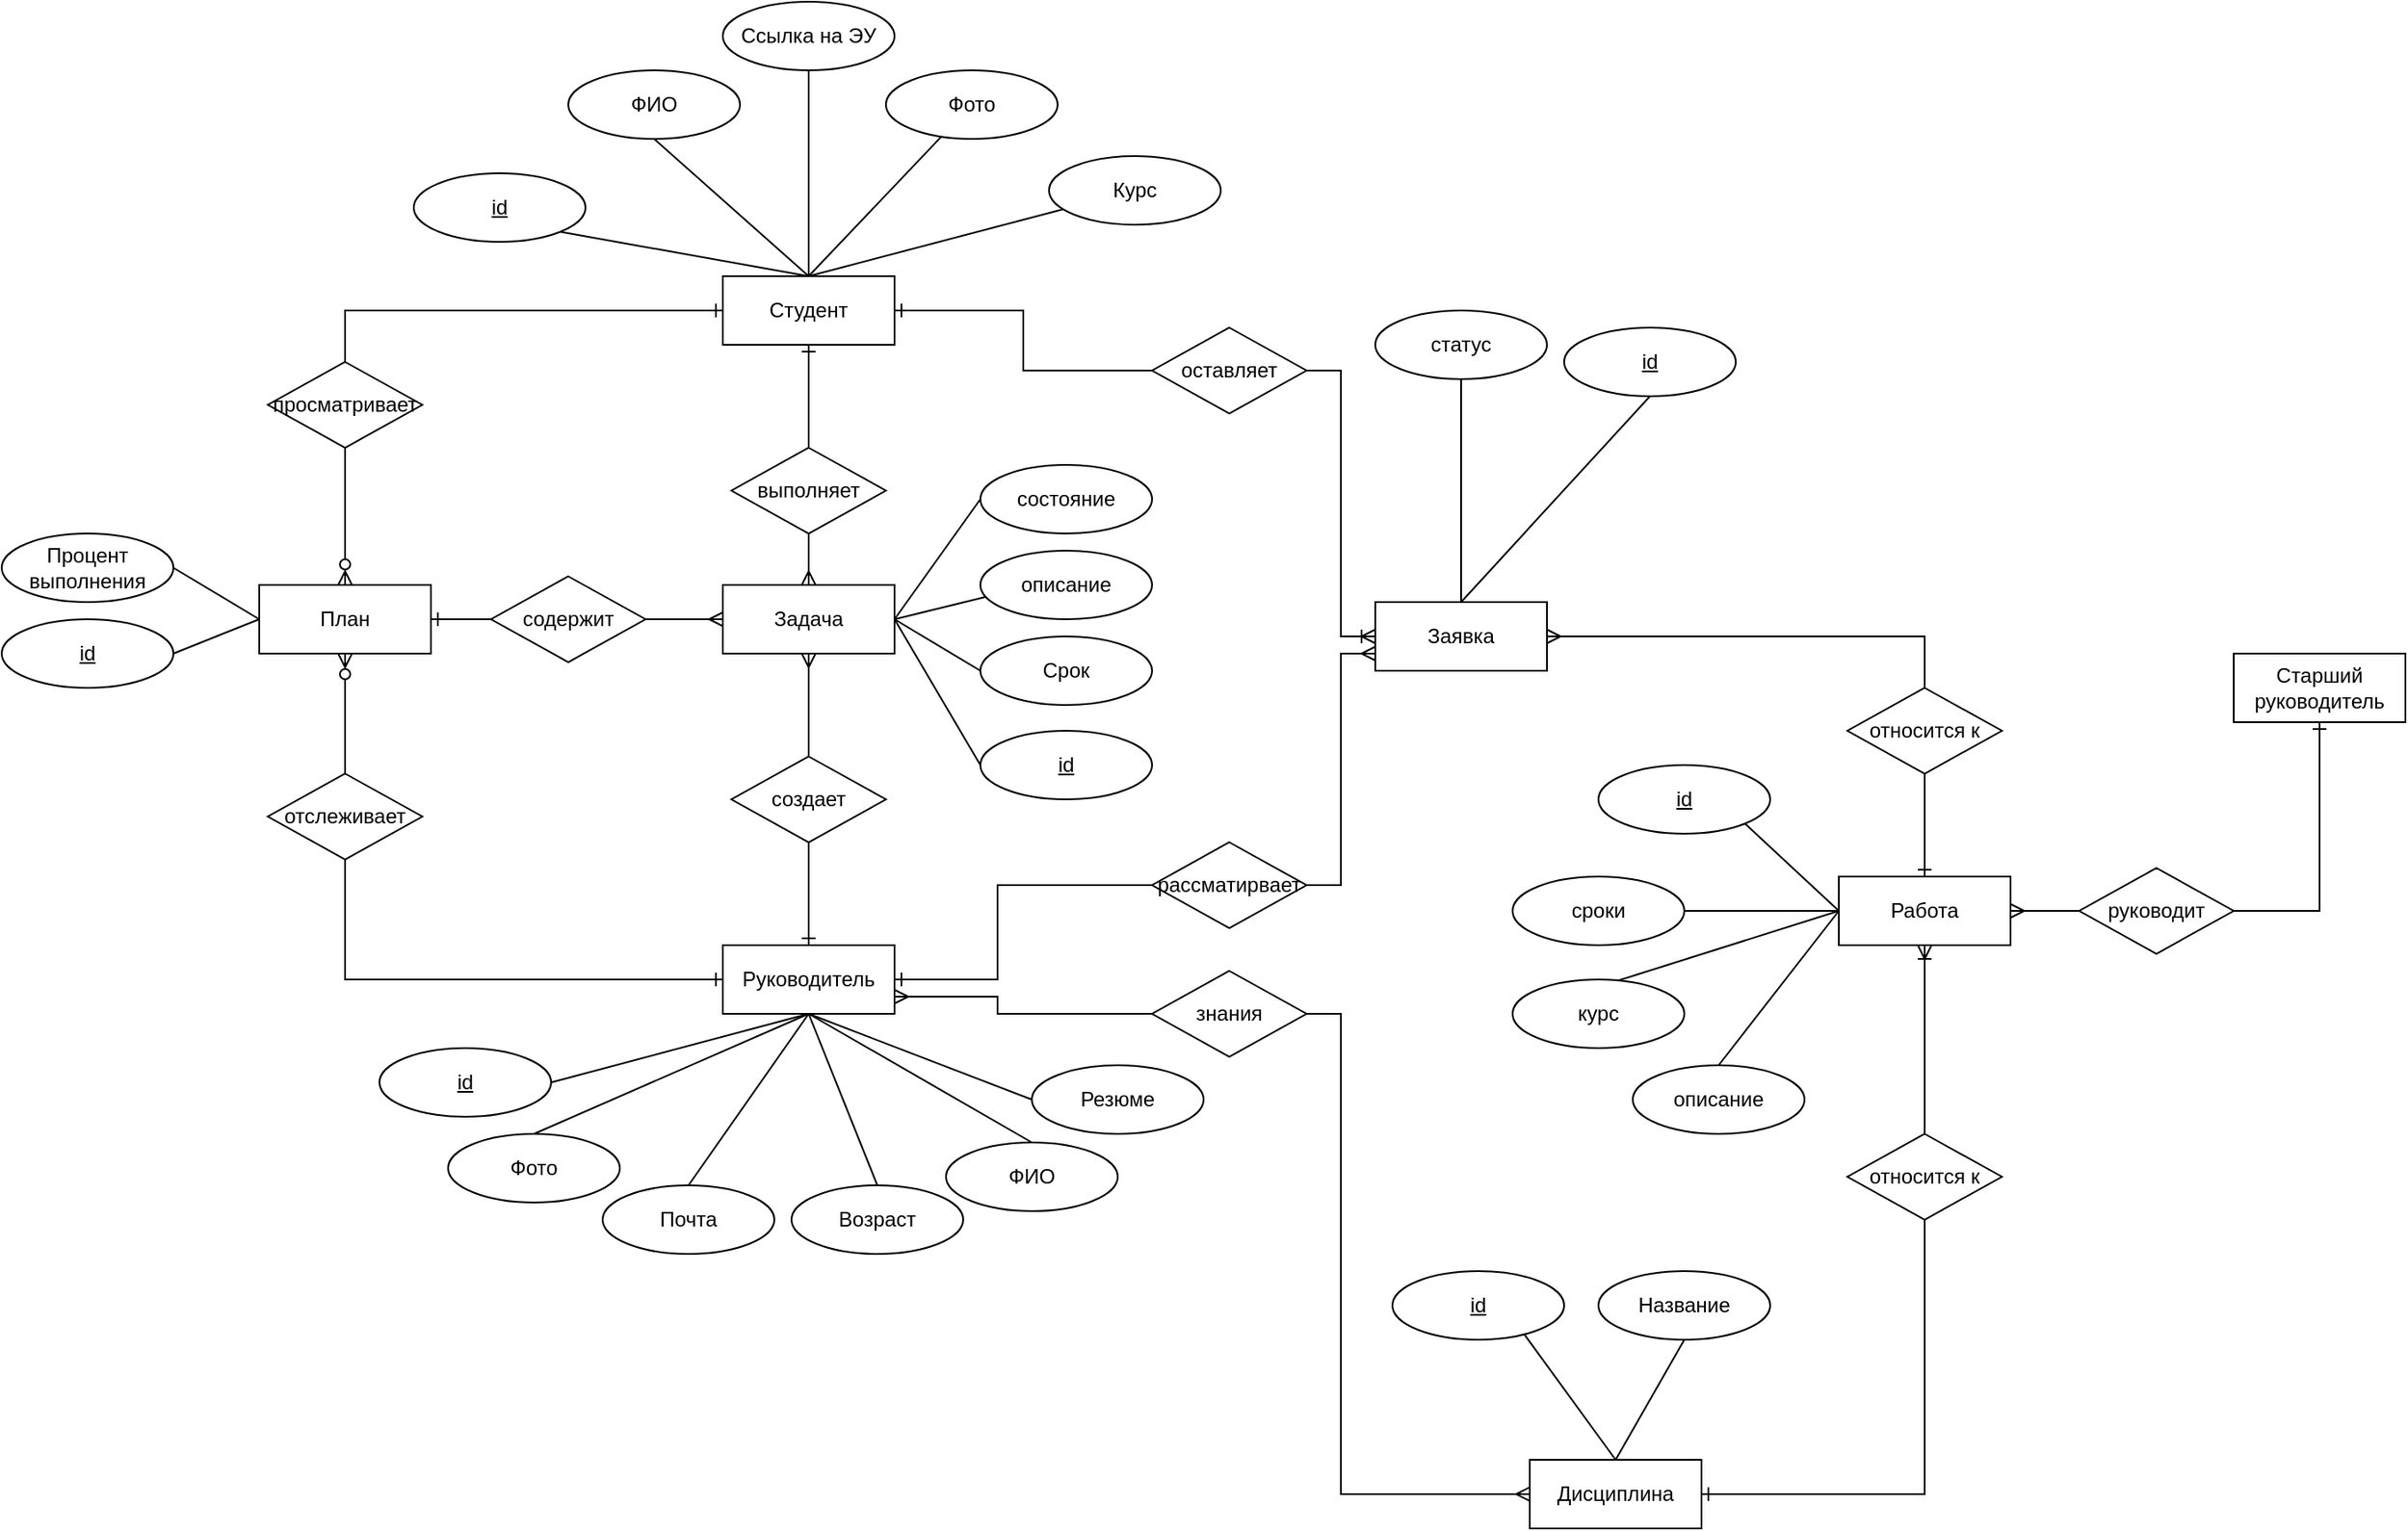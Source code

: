 <mxfile version="20.4.1" type="device"><diagram id="R2lEEEUBdFMjLlhIrx00" name="Page-1"><mxGraphModel dx="1833" dy="529" grid="1" gridSize="10" guides="1" tooltips="1" connect="1" arrows="1" fold="1" page="1" pageScale="1" pageWidth="850" pageHeight="1100" math="0" shadow="0" extFonts="Permanent Marker^https://fonts.googleapis.com/css?family=Permanent+Marker"><root><mxCell id="0"/><mxCell id="1" parent="0"/><mxCell id="U20FG_ECyOCE9orLA3oo-28" style="rounded=0;orthogonalLoop=1;jettySize=auto;html=1;exitX=0.5;exitY=0;exitDx=0;exitDy=0;endArrow=none;endFill=0;" parent="1" source="U20FG_ECyOCE9orLA3oo-1" target="U20FG_ECyOCE9orLA3oo-9" edge="1"><mxGeometry relative="1" as="geometry"/></mxCell><mxCell id="U20FG_ECyOCE9orLA3oo-31" style="shape=connector;rounded=0;orthogonalLoop=1;jettySize=auto;html=1;exitX=0.5;exitY=0;exitDx=0;exitDy=0;labelBackgroundColor=default;fontFamily=Helvetica;fontSize=11;fontColor=default;endArrow=none;endFill=0;strokeColor=default;" parent="1" source="U20FG_ECyOCE9orLA3oo-1" target="U20FG_ECyOCE9orLA3oo-15" edge="1"><mxGeometry relative="1" as="geometry"/></mxCell><mxCell id="U20FG_ECyOCE9orLA3oo-32" style="shape=connector;rounded=0;orthogonalLoop=1;jettySize=auto;html=1;exitX=0.5;exitY=0;exitDx=0;exitDy=0;entryX=0.5;entryY=1;entryDx=0;entryDy=0;labelBackgroundColor=default;fontFamily=Helvetica;fontSize=11;fontColor=default;endArrow=none;endFill=0;strokeColor=default;" parent="1" source="U20FG_ECyOCE9orLA3oo-1" target="U20FG_ECyOCE9orLA3oo-10" edge="1"><mxGeometry relative="1" as="geometry"/></mxCell><mxCell id="U20FG_ECyOCE9orLA3oo-33" style="shape=connector;rounded=0;orthogonalLoop=1;jettySize=auto;html=1;exitX=0.5;exitY=0;exitDx=0;exitDy=0;entryX=1;entryY=1;entryDx=0;entryDy=0;labelBackgroundColor=default;fontFamily=Helvetica;fontSize=11;fontColor=default;endArrow=none;endFill=0;strokeColor=default;" parent="1" source="U20FG_ECyOCE9orLA3oo-1" target="U20FG_ECyOCE9orLA3oo-7" edge="1"><mxGeometry relative="1" as="geometry"/></mxCell><mxCell id="x06Qnozchg4ZHrSEss-6-21" style="edgeStyle=orthogonalEdgeStyle;shape=connector;rounded=0;orthogonalLoop=1;jettySize=auto;html=1;exitX=0.5;exitY=1;exitDx=0;exitDy=0;entryX=0.5;entryY=0;entryDx=0;entryDy=0;labelBackgroundColor=default;fontFamily=Helvetica;fontSize=11;fontColor=default;startArrow=none;startFill=0;endArrow=ERmany;endFill=0;strokeColor=default;" parent="1" source="x06Qnozchg4ZHrSEss-6-23" target="x06Qnozchg4ZHrSEss-6-17" edge="1"><mxGeometry relative="1" as="geometry"/></mxCell><mxCell id="U20FG_ECyOCE9orLA3oo-1" value="Студент" style="whiteSpace=wrap;html=1;align=center;" parent="1" vertex="1"><mxGeometry x="280" y="180" width="100" height="40" as="geometry"/></mxCell><mxCell id="U20FG_ECyOCE9orLA3oo-7" value="id" style="ellipse;whiteSpace=wrap;html=1;align=center;fontStyle=4;" parent="1" vertex="1"><mxGeometry x="100" y="120" width="100" height="40" as="geometry"/></mxCell><mxCell id="U20FG_ECyOCE9orLA3oo-9" value="Фото" style="ellipse;whiteSpace=wrap;html=1;align=center;" parent="1" vertex="1"><mxGeometry x="375" y="60" width="100" height="40" as="geometry"/></mxCell><mxCell id="U20FG_ECyOCE9orLA3oo-10" value="ФИО" style="ellipse;whiteSpace=wrap;html=1;align=center;" parent="1" vertex="1"><mxGeometry x="190" y="60" width="100" height="40" as="geometry"/></mxCell><mxCell id="U20FG_ECyOCE9orLA3oo-45" style="edgeStyle=orthogonalEdgeStyle;shape=connector;rounded=0;orthogonalLoop=1;jettySize=auto;html=1;exitX=1;exitY=0.5;exitDx=0;exitDy=0;entryX=0;entryY=0.75;entryDx=0;entryDy=0;labelBackgroundColor=default;fontFamily=Helvetica;fontSize=11;fontColor=default;startArrow=none;startFill=0;endArrow=ERmany;endFill=0;strokeColor=default;" parent="1" source="U20FG_ECyOCE9orLA3oo-46" target="U20FG_ECyOCE9orLA3oo-17" edge="1"><mxGeometry relative="1" as="geometry"/></mxCell><mxCell id="x06Qnozchg4ZHrSEss-6-11" style="edgeStyle=orthogonalEdgeStyle;shape=connector;rounded=0;orthogonalLoop=1;jettySize=auto;html=1;exitX=0.5;exitY=0;exitDx=0;exitDy=0;labelBackgroundColor=default;fontFamily=Helvetica;fontSize=11;fontColor=default;endArrow=ERzeroToMany;endFill=0;strokeColor=default;entryX=0.5;entryY=1;entryDx=0;entryDy=0;startArrow=none;" parent="1" source="x06Qnozchg4ZHrSEss-6-12" target="x06Qnozchg4ZHrSEss-6-10" edge="1"><mxGeometry relative="1" as="geometry"><mxPoint x="50" y="480" as="targetPoint"/></mxGeometry></mxCell><mxCell id="x06Qnozchg4ZHrSEss-6-18" style="edgeStyle=orthogonalEdgeStyle;shape=connector;rounded=0;orthogonalLoop=1;jettySize=auto;html=1;exitX=0.5;exitY=0;exitDx=0;exitDy=0;entryX=0.5;entryY=1;entryDx=0;entryDy=0;labelBackgroundColor=default;fontFamily=Helvetica;fontSize=11;fontColor=default;startArrow=none;startFill=0;endArrow=ERmany;endFill=0;strokeColor=default;" parent="1" source="x06Qnozchg4ZHrSEss-6-19" target="x06Qnozchg4ZHrSEss-6-17" edge="1"><mxGeometry relative="1" as="geometry"/></mxCell><mxCell id="x06Qnozchg4ZHrSEss-6-47" style="edgeStyle=orthogonalEdgeStyle;shape=connector;rounded=0;orthogonalLoop=1;jettySize=auto;html=1;exitX=1;exitY=0.5;exitDx=0;exitDy=0;entryX=0;entryY=0.5;entryDx=0;entryDy=0;labelBackgroundColor=default;fontFamily=Helvetica;fontSize=11;fontColor=default;startArrow=none;startFill=0;endArrow=ERmany;endFill=0;strokeColor=default;" parent="1" source="x06Qnozchg4ZHrSEss-6-48" target="U20FG_ECyOCE9orLA3oo-19" edge="1"><mxGeometry relative="1" as="geometry"><Array as="points"><mxPoint x="640" y="610"/><mxPoint x="640" y="890"/></Array></mxGeometry></mxCell><mxCell id="U20FG_ECyOCE9orLA3oo-12" value="Руководитель" style="whiteSpace=wrap;html=1;align=center;" parent="1" vertex="1"><mxGeometry x="280" y="570" width="100" height="40" as="geometry"/></mxCell><mxCell id="U20FG_ECyOCE9orLA3oo-13" value="Возраст" style="ellipse;whiteSpace=wrap;html=1;align=center;" parent="1" vertex="1"><mxGeometry x="320" y="710" width="100" height="40" as="geometry"/></mxCell><mxCell id="U20FG_ECyOCE9orLA3oo-14" value="ФИО" style="ellipse;whiteSpace=wrap;html=1;align=center;" parent="1" vertex="1"><mxGeometry x="410" y="685" width="100" height="40" as="geometry"/></mxCell><mxCell id="U20FG_ECyOCE9orLA3oo-15" value="Курс" style="ellipse;whiteSpace=wrap;html=1;align=center;" parent="1" vertex="1"><mxGeometry x="470" y="110" width="100" height="40" as="geometry"/></mxCell><mxCell id="U20FG_ECyOCE9orLA3oo-16" value="Работа" style="whiteSpace=wrap;html=1;align=center;" parent="1" vertex="1"><mxGeometry x="930" y="530" width="100" height="40" as="geometry"/></mxCell><mxCell id="x06Qnozchg4ZHrSEss-6-6" style="edgeStyle=none;shape=connector;rounded=0;orthogonalLoop=1;jettySize=auto;html=1;exitX=0.5;exitY=0;exitDx=0;exitDy=0;entryX=0.5;entryY=1;entryDx=0;entryDy=0;labelBackgroundColor=default;fontFamily=Helvetica;fontSize=11;fontColor=default;endArrow=none;endFill=0;strokeColor=default;" parent="1" source="U20FG_ECyOCE9orLA3oo-17" target="x06Qnozchg4ZHrSEss-6-4" edge="1"><mxGeometry relative="1" as="geometry"/></mxCell><mxCell id="x06Qnozchg4ZHrSEss-6-7" style="edgeStyle=none;shape=connector;rounded=0;orthogonalLoop=1;jettySize=auto;html=1;exitX=0.5;exitY=0;exitDx=0;exitDy=0;entryX=0.5;entryY=1;entryDx=0;entryDy=0;labelBackgroundColor=default;fontFamily=Helvetica;fontSize=11;fontColor=default;endArrow=none;endFill=0;strokeColor=default;" parent="1" source="U20FG_ECyOCE9orLA3oo-17" target="x06Qnozchg4ZHrSEss-6-3" edge="1"><mxGeometry relative="1" as="geometry"/></mxCell><mxCell id="U20FG_ECyOCE9orLA3oo-17" value="Заявка" style="whiteSpace=wrap;html=1;align=center;" parent="1" vertex="1"><mxGeometry x="660" y="370" width="100" height="40" as="geometry"/></mxCell><mxCell id="U20FG_ECyOCE9orLA3oo-18" value="id" style="ellipse;whiteSpace=wrap;html=1;align=center;fontStyle=4;" parent="1" vertex="1"><mxGeometry x="80" y="630" width="100" height="40" as="geometry"/></mxCell><mxCell id="U20FG_ECyOCE9orLA3oo-19" value="Дисциплина" style="whiteSpace=wrap;html=1;align=center;" parent="1" vertex="1"><mxGeometry x="750" y="870" width="100" height="40" as="geometry"/></mxCell><mxCell id="U20FG_ECyOCE9orLA3oo-21" value="относится к" style="shape=rhombus;perimeter=rhombusPerimeter;whiteSpace=wrap;html=1;align=center;" parent="1" vertex="1"><mxGeometry x="935" y="680" width="90" height="50" as="geometry"/></mxCell><mxCell id="U20FG_ECyOCE9orLA3oo-25" value="" style="edgeStyle=orthogonalEdgeStyle;fontSize=12;html=1;endArrow=ERoneToMany;rounded=0;entryX=0.5;entryY=1;entryDx=0;entryDy=0;exitX=0.5;exitY=0;exitDx=0;exitDy=0;" parent="1" source="U20FG_ECyOCE9orLA3oo-21" target="U20FG_ECyOCE9orLA3oo-16" edge="1"><mxGeometry width="100" height="100" relative="1" as="geometry"><mxPoint x="370" y="450" as="sourcePoint"/><mxPoint x="790" y="460" as="targetPoint"/></mxGeometry></mxCell><mxCell id="U20FG_ECyOCE9orLA3oo-27" value="" style="edgeStyle=orthogonalEdgeStyle;fontSize=12;html=1;endArrow=ERone;endFill=1;rounded=0;entryX=1;entryY=0.5;entryDx=0;entryDy=0;exitX=0.5;exitY=1;exitDx=0;exitDy=0;" parent="1" source="U20FG_ECyOCE9orLA3oo-21" target="U20FG_ECyOCE9orLA3oo-19" edge="1"><mxGeometry width="100" height="100" relative="1" as="geometry"><mxPoint x="980" y="470" as="sourcePoint"/><mxPoint x="470" y="350" as="targetPoint"/></mxGeometry></mxCell><mxCell id="U20FG_ECyOCE9orLA3oo-35" value="" style="edgeStyle=orthogonalEdgeStyle;fontSize=12;html=1;endArrow=ERoneToMany;rounded=0;entryX=0;entryY=0.5;entryDx=0;entryDy=0;exitX=1;exitY=0.5;exitDx=0;exitDy=0;startArrow=none;" parent="1" source="U20FG_ECyOCE9orLA3oo-38" target="U20FG_ECyOCE9orLA3oo-17" edge="1"><mxGeometry width="100" height="100" relative="1" as="geometry"><mxPoint x="455" y="530" as="sourcePoint"/><mxPoint x="395" y="385" as="targetPoint"/></mxGeometry></mxCell><mxCell id="U20FG_ECyOCE9orLA3oo-38" value="оставляет" style="shape=rhombus;perimeter=rhombusPerimeter;whiteSpace=wrap;html=1;align=center;" parent="1" vertex="1"><mxGeometry x="530" y="210" width="90" height="50" as="geometry"/></mxCell><mxCell id="U20FG_ECyOCE9orLA3oo-39" value="" style="edgeStyle=orthogonalEdgeStyle;fontSize=12;html=1;endArrow=none;rounded=0;entryX=0;entryY=0.5;entryDx=0;entryDy=0;exitX=1;exitY=0.5;exitDx=0;exitDy=0;startArrow=ERone;startFill=0;" parent="1" source="U20FG_ECyOCE9orLA3oo-1" target="U20FG_ECyOCE9orLA3oo-38" edge="1"><mxGeometry width="100" height="100" relative="1" as="geometry"><mxPoint x="380" y="200" as="sourcePoint"/><mxPoint x="530" y="330" as="targetPoint"/></mxGeometry></mxCell><mxCell id="x06Qnozchg4ZHrSEss-6-8" style="edgeStyle=orthogonalEdgeStyle;shape=connector;rounded=0;orthogonalLoop=1;jettySize=auto;html=1;exitX=0.5;exitY=1;exitDx=0;exitDy=0;entryX=0.5;entryY=0;entryDx=0;entryDy=0;labelBackgroundColor=default;fontFamily=Helvetica;fontSize=11;fontColor=default;endArrow=ERone;endFill=0;strokeColor=default;" parent="1" source="U20FG_ECyOCE9orLA3oo-43" target="U20FG_ECyOCE9orLA3oo-16" edge="1"><mxGeometry relative="1" as="geometry"/></mxCell><mxCell id="U20FG_ECyOCE9orLA3oo-43" value="относится к" style="shape=rhombus;perimeter=rhombusPerimeter;whiteSpace=wrap;html=1;align=center;" parent="1" vertex="1"><mxGeometry x="935" y="420" width="90" height="50" as="geometry"/></mxCell><mxCell id="U20FG_ECyOCE9orLA3oo-44" value="" style="edgeStyle=orthogonalEdgeStyle;shape=connector;rounded=0;orthogonalLoop=1;jettySize=auto;html=1;exitX=1;exitY=0.5;exitDx=0;exitDy=0;entryX=0.5;entryY=0;entryDx=0;entryDy=0;labelBackgroundColor=default;fontFamily=Helvetica;fontSize=11;fontColor=default;startArrow=ERmany;startFill=0;endArrow=none;endFill=0;strokeColor=default;" parent="1" source="U20FG_ECyOCE9orLA3oo-17" target="U20FG_ECyOCE9orLA3oo-43" edge="1"><mxGeometry relative="1" as="geometry"><mxPoint x="780" y="410" as="sourcePoint"/><mxPoint x="820" y="190" as="targetPoint"/></mxGeometry></mxCell><mxCell id="U20FG_ECyOCE9orLA3oo-46" value="рассматирвает" style="shape=rhombus;perimeter=rhombusPerimeter;whiteSpace=wrap;html=1;align=center;" parent="1" vertex="1"><mxGeometry x="530" y="510" width="90" height="50" as="geometry"/></mxCell><mxCell id="U20FG_ECyOCE9orLA3oo-47" value="" style="edgeStyle=orthogonalEdgeStyle;shape=connector;rounded=0;orthogonalLoop=1;jettySize=auto;html=1;exitX=1;exitY=0.5;exitDx=0;exitDy=0;entryX=0;entryY=0.5;entryDx=0;entryDy=0;labelBackgroundColor=default;fontFamily=Helvetica;fontSize=11;fontColor=default;startArrow=ERone;startFill=0;endArrow=none;endFill=0;strokeColor=default;" parent="1" source="U20FG_ECyOCE9orLA3oo-12" target="U20FG_ECyOCE9orLA3oo-46" edge="1"><mxGeometry relative="1" as="geometry"><mxPoint x="550" y="670" as="sourcePoint"/><mxPoint x="670" y="420" as="targetPoint"/><Array as="points"><mxPoint x="440" y="590"/><mxPoint x="440" y="535"/></Array></mxGeometry></mxCell><mxCell id="U20FG_ECyOCE9orLA3oo-49" style="shape=connector;rounded=0;orthogonalLoop=1;jettySize=auto;html=1;exitX=0.5;exitY=1;exitDx=0;exitDy=0;entryX=1;entryY=0.5;entryDx=0;entryDy=0;labelBackgroundColor=default;fontFamily=Helvetica;fontSize=11;fontColor=default;endArrow=none;endFill=0;strokeColor=default;" parent="1" source="U20FG_ECyOCE9orLA3oo-12" target="U20FG_ECyOCE9orLA3oo-18" edge="1"><mxGeometry relative="1" as="geometry"><mxPoint x="290" y="210" as="sourcePoint"/><mxPoint x="170" y="240" as="targetPoint"/></mxGeometry></mxCell><mxCell id="U20FG_ECyOCE9orLA3oo-50" style="shape=connector;rounded=0;orthogonalLoop=1;jettySize=auto;html=1;exitX=0.5;exitY=1;exitDx=0;exitDy=0;entryX=0.5;entryY=0;entryDx=0;entryDy=0;labelBackgroundColor=default;fontFamily=Helvetica;fontSize=11;fontColor=default;endArrow=none;endFill=0;strokeColor=default;" parent="1" source="U20FG_ECyOCE9orLA3oo-12" target="U20FG_ECyOCE9orLA3oo-13" edge="1"><mxGeometry relative="1" as="geometry"><mxPoint x="335" y="660" as="sourcePoint"/><mxPoint x="210" y="730" as="targetPoint"/></mxGeometry></mxCell><mxCell id="U20FG_ECyOCE9orLA3oo-52" style="shape=connector;rounded=0;orthogonalLoop=1;jettySize=auto;html=1;exitX=0.5;exitY=1;exitDx=0;exitDy=0;entryX=0.5;entryY=0;entryDx=0;entryDy=0;labelBackgroundColor=default;fontFamily=Helvetica;fontSize=11;fontColor=default;endArrow=none;endFill=0;strokeColor=default;" parent="1" source="U20FG_ECyOCE9orLA3oo-12" target="U20FG_ECyOCE9orLA3oo-14" edge="1"><mxGeometry relative="1" as="geometry"><mxPoint x="345" y="670" as="sourcePoint"/><mxPoint x="220" y="740" as="targetPoint"/></mxGeometry></mxCell><mxCell id="U20FG_ECyOCE9orLA3oo-58" value="id" style="ellipse;whiteSpace=wrap;html=1;align=center;fontStyle=4;" parent="1" vertex="1"><mxGeometry x="-140" y="380" width="100" height="40" as="geometry"/></mxCell><mxCell id="x06Qnozchg4ZHrSEss-6-1" value="описание" style="ellipse;whiteSpace=wrap;html=1;align=center;" parent="1" vertex="1"><mxGeometry x="810" y="640" width="100" height="40" as="geometry"/></mxCell><mxCell id="x06Qnozchg4ZHrSEss-6-2" value="описание" style="ellipse;whiteSpace=wrap;html=1;align=center;" parent="1" vertex="1"><mxGeometry x="430" y="340" width="100" height="40" as="geometry"/></mxCell><mxCell id="x06Qnozchg4ZHrSEss-6-3" value="статус" style="ellipse;whiteSpace=wrap;html=1;align=center;" parent="1" vertex="1"><mxGeometry x="660" y="200" width="100" height="40" as="geometry"/></mxCell><mxCell id="x06Qnozchg4ZHrSEss-6-4" value="id" style="ellipse;whiteSpace=wrap;html=1;align=center;fontStyle=4;" parent="1" vertex="1"><mxGeometry x="770" y="210" width="100" height="40" as="geometry"/></mxCell><mxCell id="x06Qnozchg4ZHrSEss-6-14" style="edgeStyle=orthogonalEdgeStyle;shape=connector;rounded=0;orthogonalLoop=1;jettySize=auto;html=1;entryX=0;entryY=0.5;entryDx=0;entryDy=0;labelBackgroundColor=default;fontFamily=Helvetica;fontSize=11;fontColor=default;startArrow=none;startFill=0;endArrow=ERone;endFill=0;strokeColor=default;exitX=0.5;exitY=0;exitDx=0;exitDy=0;" parent="1" source="x06Qnozchg4ZHrSEss-6-15" target="U20FG_ECyOCE9orLA3oo-1" edge="1"><mxGeometry relative="1" as="geometry"/></mxCell><mxCell id="x06Qnozchg4ZHrSEss-6-35" style="edgeStyle=orthogonalEdgeStyle;shape=connector;rounded=0;orthogonalLoop=1;jettySize=auto;html=1;exitX=1;exitY=0.5;exitDx=0;exitDy=0;entryX=0;entryY=0.5;entryDx=0;entryDy=0;labelBackgroundColor=default;fontFamily=Helvetica;fontSize=11;fontColor=default;startArrow=none;startFill=0;endArrow=ERmany;endFill=0;strokeColor=default;" parent="1" source="x06Qnozchg4ZHrSEss-6-36" target="x06Qnozchg4ZHrSEss-6-17" edge="1"><mxGeometry relative="1" as="geometry"/></mxCell><mxCell id="x06Qnozchg4ZHrSEss-6-10" value="План" style="whiteSpace=wrap;html=1;align=center;" parent="1" vertex="1"><mxGeometry x="10" y="360" width="100" height="40" as="geometry"/></mxCell><mxCell id="x06Qnozchg4ZHrSEss-6-12" value="отслеживает" style="shape=rhombus;perimeter=rhombusPerimeter;whiteSpace=wrap;html=1;align=center;" parent="1" vertex="1"><mxGeometry x="15" y="470" width="90" height="50" as="geometry"/></mxCell><mxCell id="x06Qnozchg4ZHrSEss-6-13" value="" style="edgeStyle=orthogonalEdgeStyle;shape=connector;rounded=0;orthogonalLoop=1;jettySize=auto;html=1;exitX=0;exitY=0.5;exitDx=0;exitDy=0;labelBackgroundColor=default;fontFamily=Helvetica;fontSize=11;fontColor=default;endArrow=none;endFill=0;strokeColor=default;entryX=0.5;entryY=1;entryDx=0;entryDy=0;startArrow=ERone;startFill=0;" parent="1" source="U20FG_ECyOCE9orLA3oo-12" target="x06Qnozchg4ZHrSEss-6-12" edge="1"><mxGeometry relative="1" as="geometry"><mxPoint x="60" y="400" as="targetPoint"/><mxPoint x="270" y="570" as="sourcePoint"/></mxGeometry></mxCell><mxCell id="x06Qnozchg4ZHrSEss-6-15" value="просматривает" style="shape=rhombus;perimeter=rhombusPerimeter;whiteSpace=wrap;html=1;align=center;" parent="1" vertex="1"><mxGeometry x="15" y="230" width="90" height="50" as="geometry"/></mxCell><mxCell id="x06Qnozchg4ZHrSEss-6-16" value="" style="edgeStyle=orthogonalEdgeStyle;shape=connector;rounded=0;orthogonalLoop=1;jettySize=auto;html=1;entryX=0.5;entryY=1;entryDx=0;entryDy=0;labelBackgroundColor=default;fontFamily=Helvetica;fontSize=11;fontColor=default;startArrow=ERzeroToMany;startFill=0;endArrow=none;endFill=0;strokeColor=default;exitX=0.5;exitY=0;exitDx=0;exitDy=0;" parent="1" source="x06Qnozchg4ZHrSEss-6-10" target="x06Qnozchg4ZHrSEss-6-15" edge="1"><mxGeometry relative="1" as="geometry"><mxPoint x="60" y="360" as="sourcePoint"/><mxPoint x="280" y="200" as="targetPoint"/></mxGeometry></mxCell><mxCell id="x06Qnozchg4ZHrSEss-6-17" value="Задача" style="whiteSpace=wrap;html=1;align=center;" parent="1" vertex="1"><mxGeometry x="280" y="360" width="100" height="40" as="geometry"/></mxCell><mxCell id="x06Qnozchg4ZHrSEss-6-19" value="создает" style="shape=rhombus;perimeter=rhombusPerimeter;whiteSpace=wrap;html=1;align=center;" parent="1" vertex="1"><mxGeometry x="285" y="460" width="90" height="50" as="geometry"/></mxCell><mxCell id="x06Qnozchg4ZHrSEss-6-20" value="" style="edgeStyle=orthogonalEdgeStyle;shape=connector;rounded=0;orthogonalLoop=1;jettySize=auto;html=1;exitX=0.5;exitY=0;exitDx=0;exitDy=0;entryX=0.5;entryY=1;entryDx=0;entryDy=0;labelBackgroundColor=default;fontFamily=Helvetica;fontSize=11;fontColor=default;startArrow=ERone;startFill=0;endArrow=none;endFill=0;strokeColor=default;" parent="1" source="U20FG_ECyOCE9orLA3oo-12" target="x06Qnozchg4ZHrSEss-6-19" edge="1"><mxGeometry relative="1" as="geometry"><mxPoint x="320" y="550" as="sourcePoint"/><mxPoint x="290" y="410" as="targetPoint"/></mxGeometry></mxCell><mxCell id="x06Qnozchg4ZHrSEss-6-23" value="выполняет" style="shape=rhombus;perimeter=rhombusPerimeter;whiteSpace=wrap;html=1;align=center;" parent="1" vertex="1"><mxGeometry x="285" y="280" width="90" height="50" as="geometry"/></mxCell><mxCell id="x06Qnozchg4ZHrSEss-6-24" value="" style="edgeStyle=orthogonalEdgeStyle;shape=connector;rounded=0;orthogonalLoop=1;jettySize=auto;html=1;exitX=0.5;exitY=1;exitDx=0;exitDy=0;entryX=0.5;entryY=0;entryDx=0;entryDy=0;labelBackgroundColor=default;fontFamily=Helvetica;fontSize=11;fontColor=default;startArrow=ERone;startFill=0;endArrow=none;endFill=0;strokeColor=default;" parent="1" source="U20FG_ECyOCE9orLA3oo-1" target="x06Qnozchg4ZHrSEss-6-23" edge="1"><mxGeometry relative="1" as="geometry"><mxPoint x="330" y="220" as="sourcePoint"/><mxPoint x="270" y="330" as="targetPoint"/></mxGeometry></mxCell><mxCell id="x06Qnozchg4ZHrSEss-6-25" value="Срок" style="ellipse;whiteSpace=wrap;html=1;align=center;" parent="1" vertex="1"><mxGeometry x="430" y="390" width="100" height="40" as="geometry"/></mxCell><mxCell id="x06Qnozchg4ZHrSEss-6-27" style="rounded=0;orthogonalLoop=1;jettySize=auto;html=1;endArrow=none;endFill=0;entryX=0;entryY=0.5;entryDx=0;entryDy=0;" parent="1" target="x06Qnozchg4ZHrSEss-6-25" edge="1"><mxGeometry relative="1" as="geometry"><mxPoint x="380" y="380" as="sourcePoint"/><mxPoint x="348.462" y="79.991" as="targetPoint"/></mxGeometry></mxCell><mxCell id="x06Qnozchg4ZHrSEss-6-28" value="id" style="ellipse;whiteSpace=wrap;html=1;align=center;fontStyle=4;" parent="1" vertex="1"><mxGeometry x="430" y="445" width="100" height="40" as="geometry"/></mxCell><mxCell id="x06Qnozchg4ZHrSEss-6-31" style="shape=connector;rounded=0;orthogonalLoop=1;jettySize=auto;html=1;exitX=1;exitY=0.5;exitDx=0;exitDy=0;labelBackgroundColor=default;fontFamily=Helvetica;fontSize=11;fontColor=default;endArrow=none;endFill=0;strokeColor=default;entryX=0;entryY=0.5;entryDx=0;entryDy=0;" parent="1" source="x06Qnozchg4ZHrSEss-6-17" target="x06Qnozchg4ZHrSEss-6-28" edge="1"><mxGeometry relative="1" as="geometry"><mxPoint x="365" y="190" as="sourcePoint"/><mxPoint x="463.321" y="78.854" as="targetPoint"/></mxGeometry></mxCell><mxCell id="x06Qnozchg4ZHrSEss-6-33" style="rounded=0;orthogonalLoop=1;jettySize=auto;html=1;exitX=1;exitY=0.5;exitDx=0;exitDy=0;endArrow=none;endFill=0;entryX=0.03;entryY=0.675;entryDx=0;entryDy=0;entryPerimeter=0;" parent="1" source="x06Qnozchg4ZHrSEss-6-17" target="x06Qnozchg4ZHrSEss-6-2" edge="1"><mxGeometry relative="1" as="geometry"><mxPoint x="390" y="380" as="sourcePoint"/><mxPoint x="450" y="390" as="targetPoint"/></mxGeometry></mxCell><mxCell id="x06Qnozchg4ZHrSEss-6-36" value="содержит" style="shape=rhombus;perimeter=rhombusPerimeter;whiteSpace=wrap;html=1;align=center;" parent="1" vertex="1"><mxGeometry x="145" y="355" width="90" height="50" as="geometry"/></mxCell><mxCell id="x06Qnozchg4ZHrSEss-6-37" value="" style="edgeStyle=orthogonalEdgeStyle;shape=connector;rounded=0;orthogonalLoop=1;jettySize=auto;html=1;exitX=1;exitY=0.5;exitDx=0;exitDy=0;entryX=0;entryY=0.5;entryDx=0;entryDy=0;labelBackgroundColor=default;fontFamily=Helvetica;fontSize=11;fontColor=default;startArrow=ERone;startFill=0;endArrow=none;endFill=0;strokeColor=default;" parent="1" source="x06Qnozchg4ZHrSEss-6-10" target="x06Qnozchg4ZHrSEss-6-36" edge="1"><mxGeometry relative="1" as="geometry"><mxPoint x="110" y="380" as="sourcePoint"/><mxPoint x="280" y="380" as="targetPoint"/></mxGeometry></mxCell><mxCell id="x06Qnozchg4ZHrSEss-6-38" value="Название" style="ellipse;whiteSpace=wrap;html=1;align=center;" parent="1" vertex="1"><mxGeometry x="790" y="760" width="100" height="40" as="geometry"/></mxCell><mxCell id="x06Qnozchg4ZHrSEss-6-40" style="shape=connector;rounded=0;orthogonalLoop=1;jettySize=auto;html=1;exitX=0.5;exitY=0;exitDx=0;exitDy=0;entryX=0.5;entryY=1;entryDx=0;entryDy=0;labelBackgroundColor=default;fontFamily=Helvetica;fontSize=11;fontColor=default;endArrow=none;endFill=0;strokeColor=default;" parent="1" source="U20FG_ECyOCE9orLA3oo-19" target="x06Qnozchg4ZHrSEss-6-38" edge="1"><mxGeometry relative="1" as="geometry"><mxPoint x="365" y="620" as="sourcePoint"/><mxPoint x="450" y="710" as="targetPoint"/></mxGeometry></mxCell><mxCell id="x06Qnozchg4ZHrSEss-6-41" style="shape=connector;rounded=0;orthogonalLoop=1;jettySize=auto;html=1;exitX=0.5;exitY=0;exitDx=0;exitDy=0;entryX=0.5;entryY=0;entryDx=0;entryDy=0;labelBackgroundColor=default;fontFamily=Helvetica;fontSize=11;fontColor=default;endArrow=none;endFill=0;strokeColor=default;" parent="1" source="U20FG_ECyOCE9orLA3oo-19" target="x06Qnozchg4ZHrSEss-6-42" edge="1"><mxGeometry relative="1" as="geometry"><mxPoint x="689.64" y="760" as="sourcePoint"/><mxPoint x="609.995" y="855.858" as="targetPoint"/></mxGeometry></mxCell><mxCell id="x06Qnozchg4ZHrSEss-6-42" value="id" style="ellipse;whiteSpace=wrap;html=1;align=center;fontStyle=4;" parent="1" vertex="1"><mxGeometry x="670" y="760" width="100" height="40" as="geometry"/></mxCell><mxCell id="x06Qnozchg4ZHrSEss-6-44" style="shape=connector;rounded=0;orthogonalLoop=1;jettySize=auto;html=1;exitX=1;exitY=0.5;exitDx=0;exitDy=0;labelBackgroundColor=default;fontFamily=Helvetica;fontSize=11;fontColor=default;endArrow=none;endFill=0;strokeColor=default;entryX=0;entryY=0.5;entryDx=0;entryDy=0;" parent="1" source="U20FG_ECyOCE9orLA3oo-58" target="x06Qnozchg4ZHrSEss-6-10" edge="1"><mxGeometry relative="1" as="geometry"><mxPoint x="340" y="190" as="sourcePoint"/><mxPoint x="-10" y="430" as="targetPoint"/></mxGeometry></mxCell><mxCell id="x06Qnozchg4ZHrSEss-6-45" value="состояние" style="ellipse;whiteSpace=wrap;html=1;align=center;" parent="1" vertex="1"><mxGeometry x="430" y="290" width="100" height="40" as="geometry"/></mxCell><mxCell id="x06Qnozchg4ZHrSEss-6-46" style="rounded=0;orthogonalLoop=1;jettySize=auto;html=1;exitX=1;exitY=0.5;exitDx=0;exitDy=0;endArrow=none;endFill=0;entryX=0;entryY=0.5;entryDx=0;entryDy=0;" parent="1" source="x06Qnozchg4ZHrSEss-6-17" target="x06Qnozchg4ZHrSEss-6-45" edge="1"><mxGeometry relative="1" as="geometry"><mxPoint x="390" y="390" as="sourcePoint"/><mxPoint x="443" y="377" as="targetPoint"/></mxGeometry></mxCell><mxCell id="x06Qnozchg4ZHrSEss-6-48" value="знания" style="shape=rhombus;perimeter=rhombusPerimeter;whiteSpace=wrap;html=1;align=center;" parent="1" vertex="1"><mxGeometry x="530" y="585" width="90" height="50" as="geometry"/></mxCell><mxCell id="x06Qnozchg4ZHrSEss-6-49" value="" style="edgeStyle=orthogonalEdgeStyle;shape=connector;rounded=0;orthogonalLoop=1;jettySize=auto;html=1;exitX=1;exitY=0.75;exitDx=0;exitDy=0;entryX=0;entryY=0.5;entryDx=0;entryDy=0;labelBackgroundColor=default;fontFamily=Helvetica;fontSize=11;fontColor=default;startArrow=ERmany;startFill=0;endArrow=none;endFill=0;strokeColor=default;" parent="1" source="U20FG_ECyOCE9orLA3oo-12" target="x06Qnozchg4ZHrSEss-6-48" edge="1"><mxGeometry relative="1" as="geometry"><mxPoint x="380" y="600" as="sourcePoint"/><mxPoint x="650" y="740" as="targetPoint"/><Array as="points"><mxPoint x="440" y="600"/><mxPoint x="440" y="610"/><mxPoint x="530" y="610"/></Array></mxGeometry></mxCell><mxCell id="x06Qnozchg4ZHrSEss-6-50" value="сроки" style="ellipse;whiteSpace=wrap;html=1;align=center;" parent="1" vertex="1"><mxGeometry x="740" y="530" width="100" height="40" as="geometry"/></mxCell><mxCell id="x06Qnozchg4ZHrSEss-6-54" style="edgeStyle=none;shape=connector;rounded=0;orthogonalLoop=1;jettySize=auto;html=1;exitX=1;exitY=0.5;exitDx=0;exitDy=0;entryX=0;entryY=0.5;entryDx=0;entryDy=0;labelBackgroundColor=default;fontFamily=Helvetica;fontSize=11;fontColor=default;endArrow=none;endFill=0;strokeColor=default;" parent="1" source="x06Qnozchg4ZHrSEss-6-72" target="x06Qnozchg4ZHrSEss-6-10" edge="1"><mxGeometry relative="1" as="geometry"><mxPoint x="-140" y="580" as="sourcePoint"/><mxPoint x="-55" y="490" as="targetPoint"/></mxGeometry></mxCell><mxCell id="x06Qnozchg4ZHrSEss-6-56" style="edgeStyle=none;shape=connector;rounded=0;orthogonalLoop=1;jettySize=auto;html=1;exitX=0;exitY=0.5;exitDx=0;exitDy=0;entryX=1;entryY=1;entryDx=0;entryDy=0;labelBackgroundColor=default;fontFamily=Helvetica;fontSize=11;fontColor=default;endArrow=none;endFill=0;strokeColor=default;" parent="1" source="U20FG_ECyOCE9orLA3oo-16" target="x06Qnozchg4ZHrSEss-6-60" edge="1"><mxGeometry relative="1" as="geometry"><mxPoint x="930" y="520" as="sourcePoint"/><mxPoint x="1015" y="430" as="targetPoint"/></mxGeometry></mxCell><mxCell id="x06Qnozchg4ZHrSEss-6-57" style="edgeStyle=none;shape=connector;rounded=0;orthogonalLoop=1;jettySize=auto;html=1;exitX=0;exitY=0.5;exitDx=0;exitDy=0;entryX=1;entryY=0.5;entryDx=0;entryDy=0;labelBackgroundColor=default;fontFamily=Helvetica;fontSize=11;fontColor=default;endArrow=none;endFill=0;strokeColor=default;" parent="1" source="U20FG_ECyOCE9orLA3oo-16" target="x06Qnozchg4ZHrSEss-6-50" edge="1"><mxGeometry relative="1" as="geometry"><mxPoint x="980" y="700" as="sourcePoint"/><mxPoint x="1065" y="610" as="targetPoint"/></mxGeometry></mxCell><mxCell id="x06Qnozchg4ZHrSEss-6-58" style="edgeStyle=none;shape=connector;rounded=0;orthogonalLoop=1;jettySize=auto;html=1;exitX=0;exitY=0.5;exitDx=0;exitDy=0;entryX=0.5;entryY=0;entryDx=0;entryDy=0;labelBackgroundColor=default;fontFamily=Helvetica;fontSize=11;fontColor=default;endArrow=none;endFill=0;strokeColor=default;" parent="1" source="U20FG_ECyOCE9orLA3oo-16" target="x06Qnozchg4ZHrSEss-6-1" edge="1"><mxGeometry relative="1" as="geometry"><mxPoint x="1000" y="670" as="sourcePoint"/><mxPoint x="1085" y="580" as="targetPoint"/></mxGeometry></mxCell><mxCell id="x06Qnozchg4ZHrSEss-6-59" style="edgeStyle=none;shape=connector;rounded=0;orthogonalLoop=1;jettySize=auto;html=1;exitX=0;exitY=0.5;exitDx=0;exitDy=0;entryX=0;entryY=0.5;entryDx=0;entryDy=0;labelBackgroundColor=default;fontFamily=Helvetica;fontSize=11;fontColor=default;endArrow=none;endFill=0;strokeColor=default;" parent="1" source="U20FG_ECyOCE9orLA3oo-16" target="x06Qnozchg4ZHrSEss-6-61" edge="1"><mxGeometry relative="1" as="geometry"><mxPoint x="930" y="495" as="sourcePoint"/><mxPoint x="1090" y="490" as="targetPoint"/></mxGeometry></mxCell><mxCell id="x06Qnozchg4ZHrSEss-6-60" value="id" style="ellipse;whiteSpace=wrap;html=1;align=center;fontStyle=4;" parent="1" vertex="1"><mxGeometry x="790" y="465" width="100" height="40" as="geometry"/></mxCell><mxCell id="x06Qnozchg4ZHrSEss-6-61" value="курс" style="ellipse;whiteSpace=wrap;html=1;align=center;" parent="1" vertex="1"><mxGeometry x="740" y="590" width="100" height="40" as="geometry"/></mxCell><mxCell id="x06Qnozchg4ZHrSEss-6-62" value="Фото" style="ellipse;whiteSpace=wrap;html=1;align=center;" parent="1" vertex="1"><mxGeometry x="120" y="680" width="100" height="40" as="geometry"/></mxCell><mxCell id="x06Qnozchg4ZHrSEss-6-64" style="shape=connector;rounded=0;orthogonalLoop=1;jettySize=auto;html=1;exitX=0.5;exitY=1;exitDx=0;exitDy=0;labelBackgroundColor=default;fontFamily=Helvetica;fontSize=11;fontColor=default;endArrow=none;endFill=0;strokeColor=default;entryX=0.5;entryY=0;entryDx=0;entryDy=0;" parent="1" source="U20FG_ECyOCE9orLA3oo-12" target="x06Qnozchg4ZHrSEss-6-62" edge="1"><mxGeometry relative="1" as="geometry"><mxPoint x="340" y="620" as="sourcePoint"/><mxPoint x="350" y="740" as="targetPoint"/></mxGeometry></mxCell><mxCell id="x06Qnozchg4ZHrSEss-6-65" value="Ссылка на ЭУ" style="ellipse;whiteSpace=wrap;html=1;align=center;" parent="1" vertex="1"><mxGeometry x="280" y="20" width="100" height="40" as="geometry"/></mxCell><mxCell id="x06Qnozchg4ZHrSEss-6-67" style="shape=connector;rounded=0;orthogonalLoop=1;jettySize=auto;html=1;exitX=0.5;exitY=0;exitDx=0;exitDy=0;entryX=0.5;entryY=1;entryDx=0;entryDy=0;labelBackgroundColor=default;fontFamily=Helvetica;fontSize=11;fontColor=default;endArrow=none;endFill=0;strokeColor=default;" parent="1" source="U20FG_ECyOCE9orLA3oo-1" target="x06Qnozchg4ZHrSEss-6-65" edge="1"><mxGeometry relative="1" as="geometry"><mxPoint x="340" y="190" as="sourcePoint"/><mxPoint x="250" y="110" as="targetPoint"/></mxGeometry></mxCell><mxCell id="x06Qnozchg4ZHrSEss-6-68" value="Резюме" style="ellipse;whiteSpace=wrap;html=1;align=center;" parent="1" vertex="1"><mxGeometry x="460" y="640" width="100" height="40" as="geometry"/></mxCell><mxCell id="x06Qnozchg4ZHrSEss-6-70" style="shape=connector;rounded=0;orthogonalLoop=1;jettySize=auto;html=1;exitX=0.5;exitY=1;exitDx=0;exitDy=0;entryX=0;entryY=0.5;entryDx=0;entryDy=0;labelBackgroundColor=default;fontFamily=Helvetica;fontSize=11;fontColor=default;endArrow=none;endFill=0;strokeColor=default;" parent="1" source="U20FG_ECyOCE9orLA3oo-12" target="x06Qnozchg4ZHrSEss-6-68" edge="1"><mxGeometry relative="1" as="geometry"><mxPoint x="340" y="620" as="sourcePoint"/><mxPoint x="390" y="740" as="targetPoint"/></mxGeometry></mxCell><mxCell id="x06Qnozchg4ZHrSEss-6-72" value="Процент выполнения" style="ellipse;whiteSpace=wrap;html=1;align=center;" parent="1" vertex="1"><mxGeometry x="-140" y="330" width="100" height="40" as="geometry"/></mxCell><mxCell id="x06Qnozchg4ZHrSEss-6-89" style="edgeStyle=orthogonalEdgeStyle;shape=connector;rounded=0;orthogonalLoop=1;jettySize=auto;html=1;exitX=0.5;exitY=1;exitDx=0;exitDy=0;entryX=1;entryY=0.5;entryDx=0;entryDy=0;labelBackgroundColor=default;fontFamily=Helvetica;fontSize=11;fontColor=default;startArrow=ERone;startFill=0;endArrow=none;endFill=0;strokeColor=default;" parent="1" source="x06Qnozchg4ZHrSEss-6-76" target="x06Qnozchg4ZHrSEss-6-86" edge="1"><mxGeometry relative="1" as="geometry"/></mxCell><mxCell id="x06Qnozchg4ZHrSEss-6-76" value="Старший руководитель" style="whiteSpace=wrap;html=1;align=center;" parent="1" vertex="1"><mxGeometry x="1160" y="400" width="100" height="40" as="geometry"/></mxCell><mxCell id="x06Qnozchg4ZHrSEss-6-82" style="edgeStyle=orthogonalEdgeStyle;shape=connector;rounded=0;orthogonalLoop=1;jettySize=auto;html=1;exitX=0.5;exitY=1;exitDx=0;exitDy=0;labelBackgroundColor=default;fontFamily=Helvetica;fontSize=11;fontColor=default;startArrow=ERmany;startFill=0;endArrow=ERone;endFill=0;strokeColor=default;" parent="1" source="x06Qnozchg4ZHrSEss-6-68" target="x06Qnozchg4ZHrSEss-6-68" edge="1"><mxGeometry relative="1" as="geometry"/></mxCell><mxCell id="x06Qnozchg4ZHrSEss-6-90" style="edgeStyle=orthogonalEdgeStyle;shape=connector;rounded=0;orthogonalLoop=1;jettySize=auto;html=1;labelBackgroundColor=default;fontFamily=Helvetica;fontSize=11;fontColor=default;startArrow=none;startFill=0;endArrow=ERmany;endFill=0;strokeColor=default;" parent="1" source="x06Qnozchg4ZHrSEss-6-86" target="U20FG_ECyOCE9orLA3oo-16" edge="1"><mxGeometry relative="1" as="geometry"/></mxCell><mxCell id="x06Qnozchg4ZHrSEss-6-86" value="руководит" style="shape=rhombus;perimeter=rhombusPerimeter;whiteSpace=wrap;html=1;align=center;" parent="1" vertex="1"><mxGeometry x="1070" y="525" width="90" height="50" as="geometry"/></mxCell><mxCell id="z9l_z1LidD8WKslkdkxG-1" value="Почта" style="ellipse;whiteSpace=wrap;html=1;align=center;" vertex="1" parent="1"><mxGeometry x="210" y="710" width="100" height="40" as="geometry"/></mxCell><mxCell id="z9l_z1LidD8WKslkdkxG-2" style="shape=connector;rounded=0;orthogonalLoop=1;jettySize=auto;html=1;exitX=0.5;exitY=1;exitDx=0;exitDy=0;labelBackgroundColor=default;fontFamily=Helvetica;fontSize=11;fontColor=default;endArrow=none;endFill=0;strokeColor=default;entryX=0.5;entryY=0;entryDx=0;entryDy=0;" edge="1" parent="1" source="U20FG_ECyOCE9orLA3oo-12" target="z9l_z1LidD8WKslkdkxG-1"><mxGeometry relative="1" as="geometry"><mxPoint x="340" y="620" as="sourcePoint"/><mxPoint x="65" y="690" as="targetPoint"/></mxGeometry></mxCell></root></mxGraphModel></diagram></mxfile>